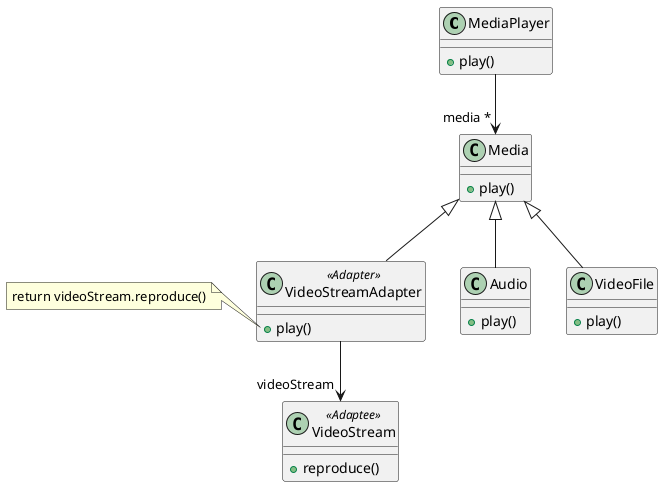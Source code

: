 @startuml
'https://plantuml.com/class-diagram

class MediaPlayer {
    +play()
}

class Media {
    +play()
}

class Audio extends Media {
    +play()
}
class VideoFile extends Media {
    +play()
}

class VideoStreamAdapter <<Adapter>> extends Media {
    +play()
}

note left of VideoStreamAdapter::play
    return videoStream.reproduce()
end note

class VideoStream <<Adaptee>> {
    +reproduce()
}

MediaPlayer --> "media *" Media
VideoStreamAdapter --> "videoStream" VideoStream

@enduml
